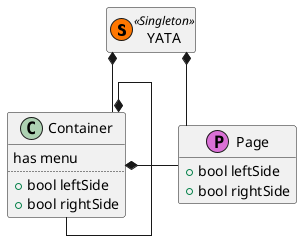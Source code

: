 @startuml
skinparam linetype ortho
hide empty members

class YATA << (S,#FF7700) Singleton >>

class Container {
  has menu
  ..
  +bool leftSide
  +bool rightSide
}
class Page << (P, orchid) >>{
  +bool leftSide
  +bool rightSide
}

Container *-- Container
Container *-right- Page
YATA *-- Container
YATA *-- Page
@enduml